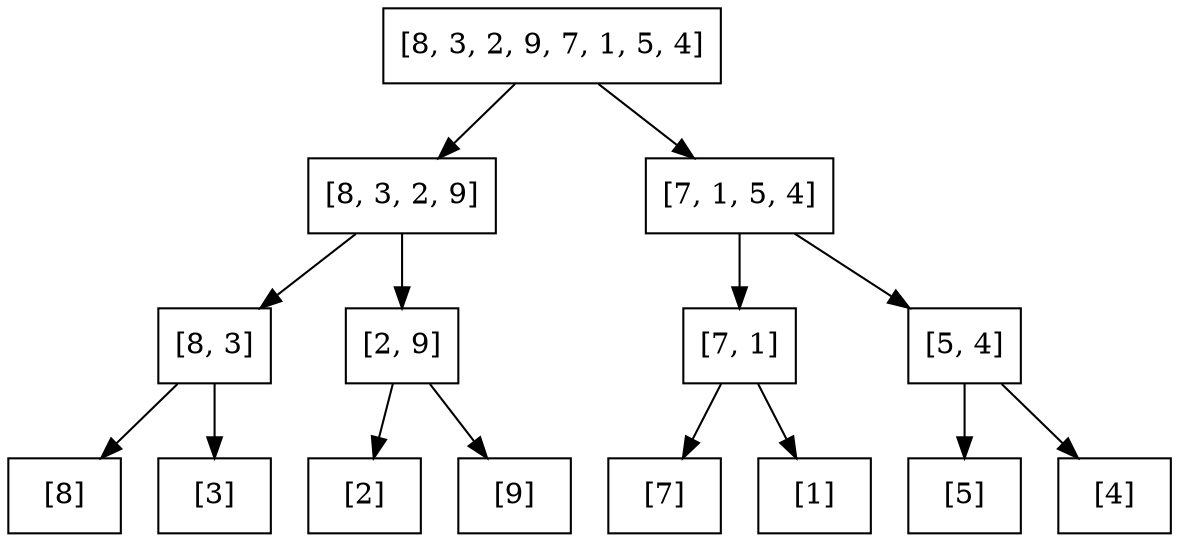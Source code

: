 digraph MergeSort {
    node [shape=box];
    node0 [label="[8, 3, 2, 9, 7, 1, 5, 4]"];
    node1 [label="[8, 3, 2, 9]"];
    node0 -> node1;
    node2 [label="[8, 3]"];
    node1 -> node2;
    node3 [label="[8]"];
    node2 -> node3;
    node4 [label="[3]"];
    node2 -> node4;
    node5 [label="[2, 9]"];
    node1 -> node5;
    node6 [label="[2]"];
    node5 -> node6;
    node7 [label="[9]"];
    node5 -> node7;
    node8 [label="[7, 1, 5, 4]"];
    node0 -> node8;
    node9 [label="[7, 1]"];
    node8 -> node9;
    node10 [label="[7]"];
    node9 -> node10;
    node11 [label="[1]"];
    node9 -> node11;
    node12 [label="[5, 4]"];
    node8 -> node12;
    node13 [label="[5]"];
    node12 -> node13;
    node14 [label="[4]"];
    node12 -> node14;
}